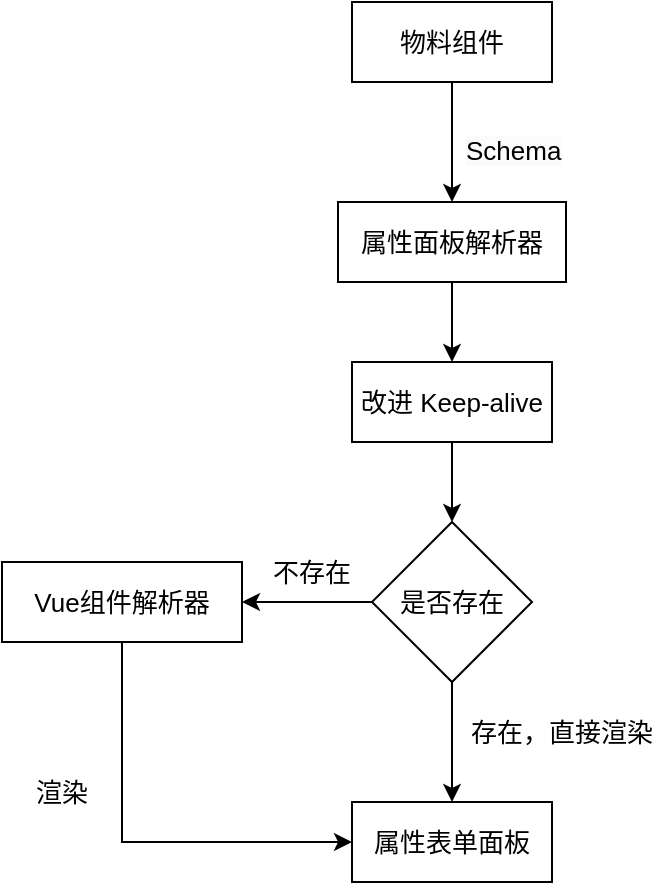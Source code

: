 <mxfile version="24.0.7" type="github">
  <diagram name="第 1 页" id="EWHtvkOAn5XjStMEsSWq">
    <mxGraphModel dx="1781" dy="606" grid="1" gridSize="10" guides="1" tooltips="1" connect="1" arrows="1" fold="1" page="1" pageScale="1" pageWidth="827" pageHeight="1169" math="0" shadow="0">
      <root>
        <mxCell id="0" />
        <mxCell id="1" parent="0" />
        <mxCell id="KtVHWiagBkEv6VietaVz-1" style="edgeStyle=orthogonalEdgeStyle;rounded=0;orthogonalLoop=1;jettySize=auto;html=1;exitX=0.5;exitY=1;exitDx=0;exitDy=0;fontSize=13;" edge="1" parent="1" source="KtVHWiagBkEv6VietaVz-2" target="KtVHWiagBkEv6VietaVz-4">
          <mxGeometry relative="1" as="geometry" />
        </mxCell>
        <mxCell id="KtVHWiagBkEv6VietaVz-2" value="物料组件" style="rounded=0;whiteSpace=wrap;html=1;fontSize=13;" vertex="1" parent="1">
          <mxGeometry x="105" y="420" width="100" height="40" as="geometry" />
        </mxCell>
        <mxCell id="KtVHWiagBkEv6VietaVz-3" style="edgeStyle=orthogonalEdgeStyle;rounded=0;orthogonalLoop=1;jettySize=auto;html=1;exitX=0.5;exitY=1;exitDx=0;exitDy=0;fontSize=13;" edge="1" parent="1" source="KtVHWiagBkEv6VietaVz-4" target="KtVHWiagBkEv6VietaVz-6">
          <mxGeometry relative="1" as="geometry" />
        </mxCell>
        <mxCell id="KtVHWiagBkEv6VietaVz-4" value="属性面板解析器" style="rounded=0;whiteSpace=wrap;html=1;fontSize=13;" vertex="1" parent="1">
          <mxGeometry x="98" y="520" width="114" height="40" as="geometry" />
        </mxCell>
        <mxCell id="KtVHWiagBkEv6VietaVz-5" style="edgeStyle=orthogonalEdgeStyle;rounded=0;orthogonalLoop=1;jettySize=auto;html=1;exitX=0.5;exitY=1;exitDx=0;exitDy=0;fontSize=13;" edge="1" parent="1" source="KtVHWiagBkEv6VietaVz-6" target="KtVHWiagBkEv6VietaVz-9">
          <mxGeometry relative="1" as="geometry" />
        </mxCell>
        <mxCell id="KtVHWiagBkEv6VietaVz-6" value="改进 Keep-alive" style="rounded=0;whiteSpace=wrap;html=1;fontSize=13;" vertex="1" parent="1">
          <mxGeometry x="105" y="600" width="100" height="40" as="geometry" />
        </mxCell>
        <mxCell id="KtVHWiagBkEv6VietaVz-7" style="edgeStyle=orthogonalEdgeStyle;rounded=0;orthogonalLoop=1;jettySize=auto;html=1;exitX=0;exitY=0.5;exitDx=0;exitDy=0;fontSize=13;" edge="1" parent="1" source="KtVHWiagBkEv6VietaVz-9" target="KtVHWiagBkEv6VietaVz-11">
          <mxGeometry relative="1" as="geometry" />
        </mxCell>
        <mxCell id="KtVHWiagBkEv6VietaVz-8" style="edgeStyle=orthogonalEdgeStyle;rounded=0;orthogonalLoop=1;jettySize=auto;html=1;exitX=0.5;exitY=1;exitDx=0;exitDy=0;fontSize=13;" edge="1" parent="1" source="KtVHWiagBkEv6VietaVz-9" target="KtVHWiagBkEv6VietaVz-12">
          <mxGeometry relative="1" as="geometry" />
        </mxCell>
        <mxCell id="KtVHWiagBkEv6VietaVz-9" value="是否存在" style="rhombus;whiteSpace=wrap;html=1;fontSize=13;" vertex="1" parent="1">
          <mxGeometry x="115" y="680" width="80" height="80" as="geometry" />
        </mxCell>
        <mxCell id="KtVHWiagBkEv6VietaVz-10" style="edgeStyle=orthogonalEdgeStyle;rounded=0;orthogonalLoop=1;jettySize=auto;html=1;exitX=0.5;exitY=1;exitDx=0;exitDy=0;entryX=0;entryY=0.5;entryDx=0;entryDy=0;fontSize=13;" edge="1" parent="1" source="KtVHWiagBkEv6VietaVz-11" target="KtVHWiagBkEv6VietaVz-12">
          <mxGeometry relative="1" as="geometry" />
        </mxCell>
        <mxCell id="KtVHWiagBkEv6VietaVz-11" value="Vue组件解析器" style="rounded=0;whiteSpace=wrap;html=1;fontSize=13;" vertex="1" parent="1">
          <mxGeometry x="-70" y="700" width="120" height="40" as="geometry" />
        </mxCell>
        <mxCell id="KtVHWiagBkEv6VietaVz-12" value="属性表单面板" style="rounded=0;whiteSpace=wrap;html=1;fontSize=13;" vertex="1" parent="1">
          <mxGeometry x="105" y="820" width="100" height="40" as="geometry" />
        </mxCell>
        <mxCell id="KtVHWiagBkEv6VietaVz-13" value="&lt;span style=&quot;color: rgb(0, 0, 0); font-family: Helvetica; font-size: 13px; font-style: normal; font-variant-ligatures: normal; font-variant-caps: normal; font-weight: 400; letter-spacing: normal; orphans: 2; text-align: center; text-indent: 0px; text-transform: none; widows: 2; word-spacing: 0px; -webkit-text-stroke-width: 0px; white-space: nowrap; background-color: rgb(251, 251, 251); text-decoration-thickness: initial; text-decoration-style: initial; text-decoration-color: initial; float: none; display: inline !important;&quot;&gt;Schema&lt;/span&gt;" style="text;whiteSpace=wrap;html=1;fontSize=13;" vertex="1" parent="1">
          <mxGeometry x="160" y="480" width="90" height="40" as="geometry" />
        </mxCell>
        <mxCell id="KtVHWiagBkEv6VietaVz-14" value="不存在" style="text;html=1;align=center;verticalAlign=middle;whiteSpace=wrap;rounded=0;fontSize=13;" vertex="1" parent="1">
          <mxGeometry x="55" y="690" width="60" height="30" as="geometry" />
        </mxCell>
        <mxCell id="KtVHWiagBkEv6VietaVz-15" value="存在，直接渲染" style="text;html=1;align=center;verticalAlign=middle;whiteSpace=wrap;rounded=0;fontSize=13;" vertex="1" parent="1">
          <mxGeometry x="160" y="770" width="100" height="30" as="geometry" />
        </mxCell>
        <mxCell id="KtVHWiagBkEv6VietaVz-16" value="渲染" style="text;html=1;align=center;verticalAlign=middle;whiteSpace=wrap;rounded=0;fontSize=13;" vertex="1" parent="1">
          <mxGeometry x="-70" y="800" width="60" height="30" as="geometry" />
        </mxCell>
      </root>
    </mxGraphModel>
  </diagram>
</mxfile>
